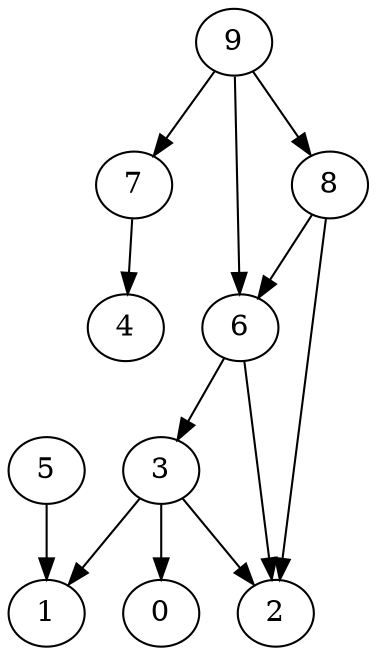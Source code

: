 digraph G {
  graph [splines=true overlap=false]
  node  [shape=ellipse, width=0.3, height=0.3]
  0 [label="0"];
  1 [label="1"];
  2 [label="2"];
  3 [label="3"];
  4 [label="4"];
  5 [label="5"];
  6 [label="6"];
  7 [label="7"];
  8 [label="8"];
  9 [label="9"];
  3 -> 0;
  3 -> 1;
  3 -> 2;
  5 -> 1;
  6 -> 2;
  6 -> 3;
  7 -> 4;
  8 -> 2;
  8 -> 6;
  9 -> 6;
  9 -> 7;
  9 -> 8;
}
